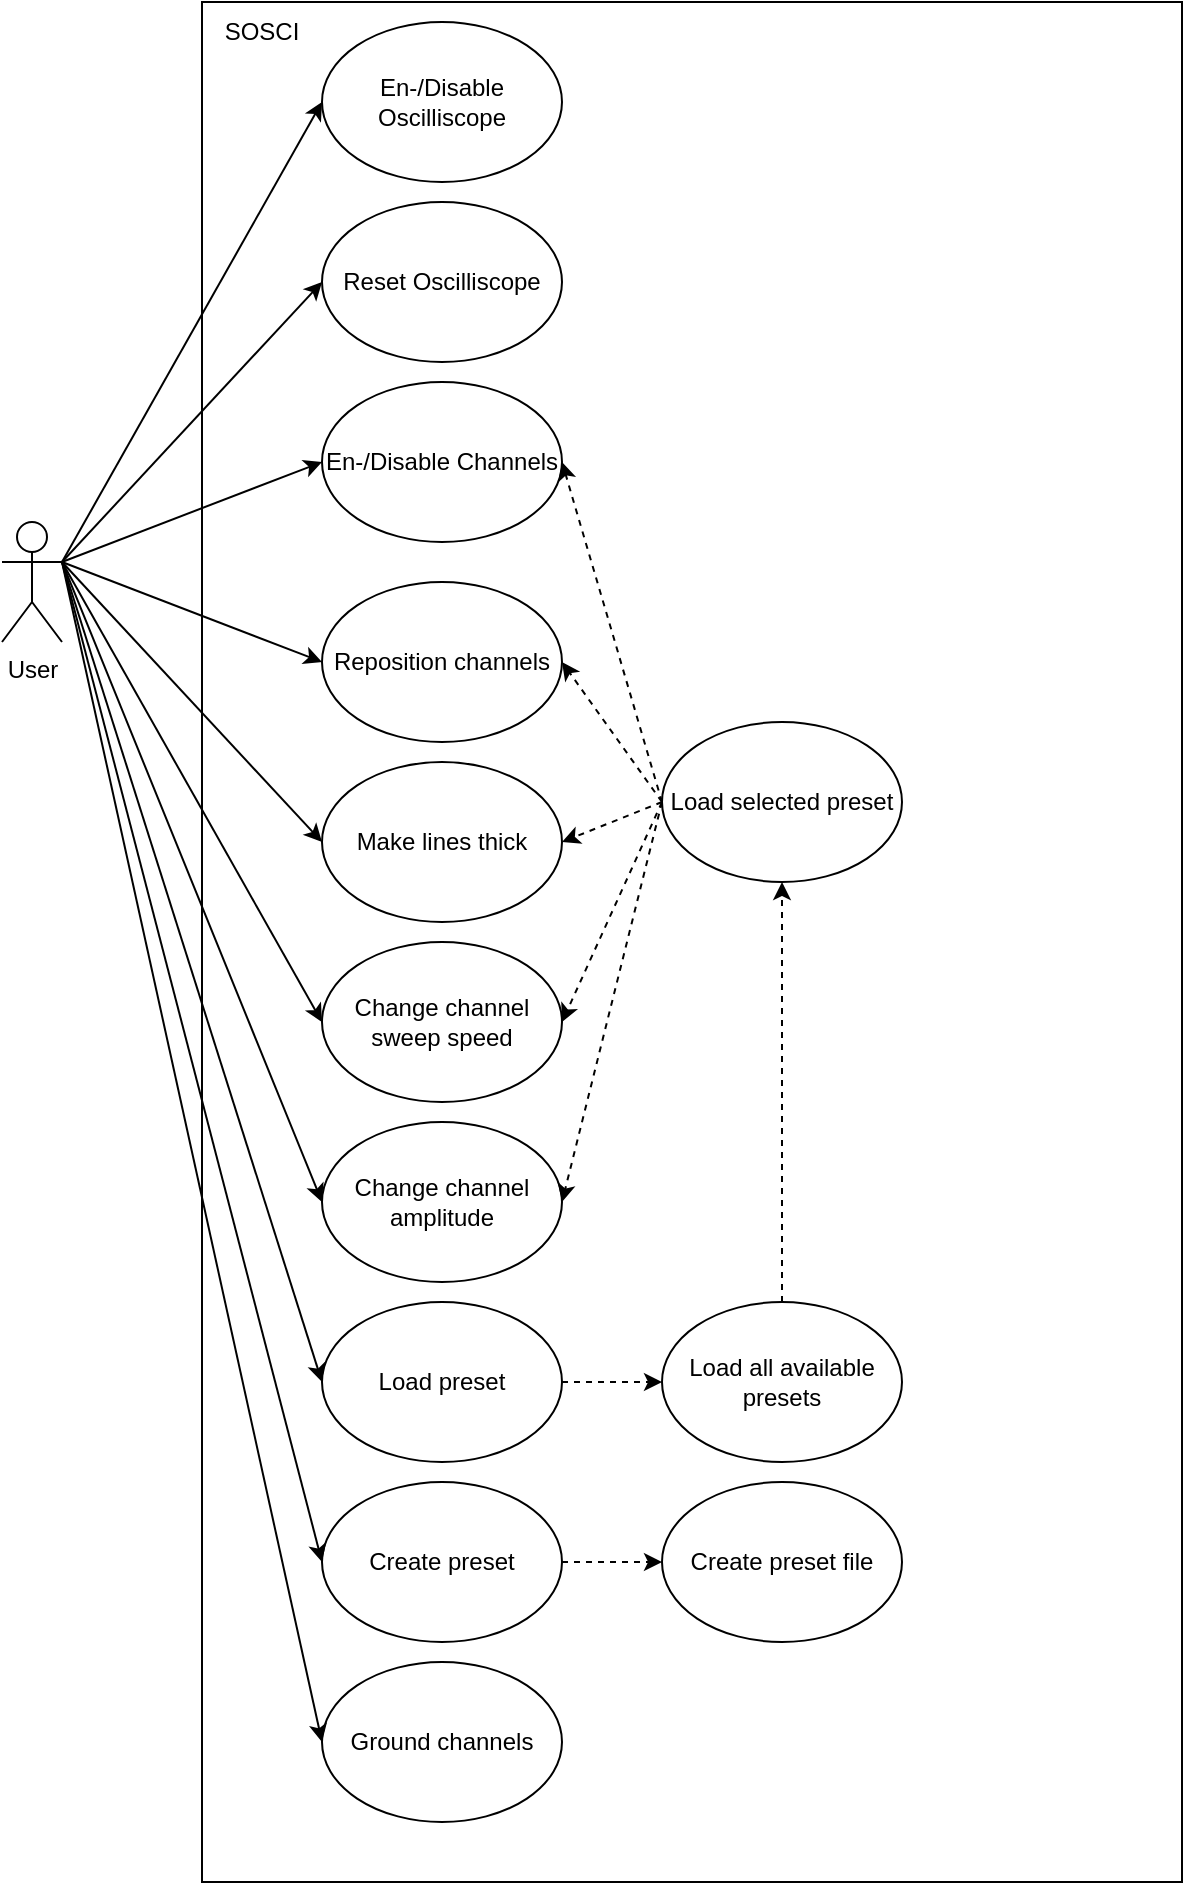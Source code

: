 <mxfile version="19.0.3" type="device"><diagram id="WOKyJ5DHwU_ymif7XqFH" name="Seite-1"><mxGraphModel dx="2062" dy="1217" grid="1" gridSize="10" guides="1" tooltips="1" connect="1" arrows="1" fold="1" page="1" pageScale="1" pageWidth="827" pageHeight="1169" math="0" shadow="0"><root><mxCell id="0"/><mxCell id="1" parent="0"/><mxCell id="uTN5g06YmRafo9Kj77xm-1" value="User" style="shape=umlActor;verticalLabelPosition=bottom;verticalAlign=top;html=1;outlineConnect=0;" parent="1" vertex="1"><mxGeometry x="70" y="330" width="30" height="60" as="geometry"/></mxCell><mxCell id="uTN5g06YmRafo9Kj77xm-3" value="" style="rounded=0;whiteSpace=wrap;html=1;" parent="1" vertex="1"><mxGeometry x="170" y="70" width="490" height="940" as="geometry"/></mxCell><mxCell id="uTN5g06YmRafo9Kj77xm-4" value="En-/Disable Channels" style="ellipse;whiteSpace=wrap;html=1;" parent="1" vertex="1"><mxGeometry x="230" y="260" width="120" height="80" as="geometry"/></mxCell><mxCell id="uTN5g06YmRafo9Kj77xm-5" value="Reposition channels" style="ellipse;whiteSpace=wrap;html=1;" parent="1" vertex="1"><mxGeometry x="230" y="360" width="120" height="80" as="geometry"/></mxCell><mxCell id="uTN5g06YmRafo9Kj77xm-6" value="Make lines thick" style="ellipse;whiteSpace=wrap;html=1;" parent="1" vertex="1"><mxGeometry x="230" y="450" width="120" height="80" as="geometry"/></mxCell><mxCell id="uTN5g06YmRafo9Kj77xm-7" value="Change channel sweep speed" style="ellipse;whiteSpace=wrap;html=1;" parent="1" vertex="1"><mxGeometry x="230" y="540" width="120" height="80" as="geometry"/></mxCell><mxCell id="uTN5g06YmRafo9Kj77xm-8" value="Change channel amplitude" style="ellipse;whiteSpace=wrap;html=1;" parent="1" vertex="1"><mxGeometry x="230" y="630" width="120" height="80" as="geometry"/></mxCell><mxCell id="uTN5g06YmRafo9Kj77xm-9" value="SOSCI" style="text;html=1;strokeColor=none;fillColor=none;align=center;verticalAlign=middle;whiteSpace=wrap;rounded=0;" parent="1" vertex="1"><mxGeometry x="170" y="70" width="60" height="30" as="geometry"/></mxCell><mxCell id="uTN5g06YmRafo9Kj77xm-10" value="Ground channels" style="ellipse;whiteSpace=wrap;html=1;" parent="1" vertex="1"><mxGeometry x="230" y="900" width="120" height="80" as="geometry"/></mxCell><mxCell id="uTN5g06YmRafo9Kj77xm-11" value="Create preset" style="ellipse;whiteSpace=wrap;html=1;" parent="1" vertex="1"><mxGeometry x="230" y="810" width="120" height="80" as="geometry"/></mxCell><mxCell id="uTN5g06YmRafo9Kj77xm-12" value="Load preset" style="ellipse;whiteSpace=wrap;html=1;" parent="1" vertex="1"><mxGeometry x="230" y="720" width="120" height="80" as="geometry"/></mxCell><mxCell id="uTN5g06YmRafo9Kj77xm-13" value="" style="endArrow=classic;html=1;rounded=0;exitX=1;exitY=0.333;exitDx=0;exitDy=0;exitPerimeter=0;entryX=0;entryY=0.5;entryDx=0;entryDy=0;" parent="1" source="uTN5g06YmRafo9Kj77xm-1" target="uTN5g06YmRafo9Kj77xm-5" edge="1"><mxGeometry width="50" height="50" relative="1" as="geometry"><mxPoint x="220" y="500" as="sourcePoint"/><mxPoint x="270" y="450" as="targetPoint"/></mxGeometry></mxCell><mxCell id="uTN5g06YmRafo9Kj77xm-14" value="" style="endArrow=classic;html=1;rounded=0;entryX=0;entryY=0.5;entryDx=0;entryDy=0;exitX=1;exitY=0.333;exitDx=0;exitDy=0;exitPerimeter=0;" parent="1" source="uTN5g06YmRafo9Kj77xm-1" target="uTN5g06YmRafo9Kj77xm-6" edge="1"><mxGeometry width="50" height="50" relative="1" as="geometry"><mxPoint x="310" y="360" as="sourcePoint"/><mxPoint x="355" y="310" as="targetPoint"/></mxGeometry></mxCell><mxCell id="uTN5g06YmRafo9Kj77xm-15" value="" style="endArrow=classic;html=1;rounded=0;exitX=1;exitY=0.333;exitDx=0;exitDy=0;entryX=0;entryY=0.5;entryDx=0;entryDy=0;exitPerimeter=0;" parent="1" source="uTN5g06YmRafo9Kj77xm-1" target="uTN5g06YmRafo9Kj77xm-7" edge="1"><mxGeometry width="50" height="50" relative="1" as="geometry"><mxPoint x="329.4" y="377.6" as="sourcePoint"/><mxPoint x="365" y="320" as="targetPoint"/></mxGeometry></mxCell><mxCell id="uTN5g06YmRafo9Kj77xm-16" value="" style="endArrow=classic;html=1;rounded=0;exitX=1;exitY=0.333;exitDx=0;exitDy=0;entryX=0;entryY=0.5;entryDx=0;entryDy=0;exitPerimeter=0;" parent="1" source="uTN5g06YmRafo9Kj77xm-1" target="uTN5g06YmRafo9Kj77xm-8" edge="1"><mxGeometry width="50" height="50" relative="1" as="geometry"><mxPoint x="339.4" y="387.6" as="sourcePoint"/><mxPoint x="375" y="330" as="targetPoint"/></mxGeometry></mxCell><mxCell id="uTN5g06YmRafo9Kj77xm-19" value="" style="endArrow=classic;html=1;rounded=0;exitX=1;exitY=0.333;exitDx=0;exitDy=0;exitPerimeter=0;entryX=0;entryY=0.5;entryDx=0;entryDy=0;" parent="1" source="uTN5g06YmRafo9Kj77xm-1" target="uTN5g06YmRafo9Kj77xm-4" edge="1"><mxGeometry width="50" height="50" relative="1" as="geometry"><mxPoint x="110" y="360" as="sourcePoint"/><mxPoint x="380" y="410" as="targetPoint"/></mxGeometry></mxCell><mxCell id="uTN5g06YmRafo9Kj77xm-20" value="" style="endArrow=classic;html=1;rounded=0;exitX=1;exitY=0.333;exitDx=0;exitDy=0;entryX=0;entryY=0.5;entryDx=0;entryDy=0;exitPerimeter=0;" parent="1" source="uTN5g06YmRafo9Kj77xm-1" target="uTN5g06YmRafo9Kj77xm-12" edge="1"><mxGeometry width="50" height="50" relative="1" as="geometry"><mxPoint x="110" y="360" as="sourcePoint"/><mxPoint x="380" y="680" as="targetPoint"/></mxGeometry></mxCell><mxCell id="uTN5g06YmRafo9Kj77xm-21" value="" style="endArrow=classic;html=1;rounded=0;entryX=0;entryY=0.5;entryDx=0;entryDy=0;" parent="1" target="uTN5g06YmRafo9Kj77xm-11" edge="1"><mxGeometry width="50" height="50" relative="1" as="geometry"><mxPoint x="100" y="350" as="sourcePoint"/><mxPoint x="390" y="690" as="targetPoint"/></mxGeometry></mxCell><mxCell id="uTN5g06YmRafo9Kj77xm-22" value="" style="endArrow=classic;html=1;rounded=0;entryX=0;entryY=0.5;entryDx=0;entryDy=0;" parent="1" target="uTN5g06YmRafo9Kj77xm-10" edge="1"><mxGeometry width="50" height="50" relative="1" as="geometry"><mxPoint x="100" y="350" as="sourcePoint"/><mxPoint x="400" y="700" as="targetPoint"/></mxGeometry></mxCell><mxCell id="uTN5g06YmRafo9Kj77xm-23" value="Create preset file" style="ellipse;whiteSpace=wrap;html=1;" parent="1" vertex="1"><mxGeometry x="400" y="810" width="120" height="80" as="geometry"/></mxCell><mxCell id="uTN5g06YmRafo9Kj77xm-24" value="" style="endArrow=classic;html=1;rounded=0;exitX=1;exitY=0.5;exitDx=0;exitDy=0;entryX=0;entryY=0.5;entryDx=0;entryDy=0;dashed=1;" parent="1" source="uTN5g06YmRafo9Kj77xm-11" target="uTN5g06YmRafo9Kj77xm-23" edge="1"><mxGeometry width="50" height="50" relative="1" as="geometry"><mxPoint x="140" y="390" as="sourcePoint"/><mxPoint x="410" y="710" as="targetPoint"/></mxGeometry></mxCell><mxCell id="uTN5g06YmRafo9Kj77xm-25" value="Load all available presets" style="ellipse;whiteSpace=wrap;html=1;" parent="1" vertex="1"><mxGeometry x="400" y="720" width="120" height="80" as="geometry"/></mxCell><mxCell id="uTN5g06YmRafo9Kj77xm-26" value="Load selected preset" style="ellipse;whiteSpace=wrap;html=1;" parent="1" vertex="1"><mxGeometry x="400" y="430" width="120" height="80" as="geometry"/></mxCell><mxCell id="uTN5g06YmRafo9Kj77xm-27" value="" style="endArrow=classic;html=1;rounded=0;exitX=1;exitY=0.5;exitDx=0;exitDy=0;entryX=0;entryY=0.5;entryDx=0;entryDy=0;dashed=1;" parent="1" source="uTN5g06YmRafo9Kj77xm-12" target="uTN5g06YmRafo9Kj77xm-25" edge="1"><mxGeometry width="50" height="50" relative="1" as="geometry"><mxPoint x="360" y="860" as="sourcePoint"/><mxPoint x="410" y="860" as="targetPoint"/></mxGeometry></mxCell><mxCell id="uTN5g06YmRafo9Kj77xm-28" value="" style="endArrow=classic;html=1;rounded=0;entryX=0.5;entryY=1;entryDx=0;entryDy=0;dashed=1;" parent="1" source="uTN5g06YmRafo9Kj77xm-25" target="uTN5g06YmRafo9Kj77xm-26" edge="1"><mxGeometry width="50" height="50" relative="1" as="geometry"><mxPoint x="370" y="870" as="sourcePoint"/><mxPoint x="420" y="870" as="targetPoint"/></mxGeometry></mxCell><mxCell id="uTN5g06YmRafo9Kj77xm-29" value="" style="endArrow=classic;html=1;rounded=0;entryX=1;entryY=0.5;entryDx=0;entryDy=0;dashed=1;exitX=0;exitY=0.5;exitDx=0;exitDy=0;" parent="1" source="uTN5g06YmRafo9Kj77xm-26" target="uTN5g06YmRafo9Kj77xm-8" edge="1"><mxGeometry width="50" height="50" relative="1" as="geometry"><mxPoint x="499.768" y="735.27" as="sourcePoint"/><mxPoint x="530" y="700" as="targetPoint"/></mxGeometry></mxCell><mxCell id="uTN5g06YmRafo9Kj77xm-30" value="" style="endArrow=classic;html=1;rounded=0;entryX=1;entryY=0.5;entryDx=0;entryDy=0;dashed=1;" parent="1" target="uTN5g06YmRafo9Kj77xm-7" edge="1"><mxGeometry width="50" height="50" relative="1" as="geometry"><mxPoint x="400" y="470" as="sourcePoint"/><mxPoint x="540" y="710" as="targetPoint"/></mxGeometry></mxCell><mxCell id="uTN5g06YmRafo9Kj77xm-31" value="" style="endArrow=classic;html=1;rounded=0;entryX=1;entryY=0.5;entryDx=0;entryDy=0;dashed=1;exitX=0;exitY=0.5;exitDx=0;exitDy=0;" parent="1" source="uTN5g06YmRafo9Kj77xm-26" target="uTN5g06YmRafo9Kj77xm-6" edge="1"><mxGeometry width="50" height="50" relative="1" as="geometry"><mxPoint x="519.768" y="755.27" as="sourcePoint"/><mxPoint x="550" y="720" as="targetPoint"/></mxGeometry></mxCell><mxCell id="uTN5g06YmRafo9Kj77xm-32" value="" style="endArrow=classic;html=1;rounded=0;entryX=1;entryY=0.5;entryDx=0;entryDy=0;dashed=1;exitX=0;exitY=0.5;exitDx=0;exitDy=0;" parent="1" source="uTN5g06YmRafo9Kj77xm-26" target="uTN5g06YmRafo9Kj77xm-5" edge="1"><mxGeometry width="50" height="50" relative="1" as="geometry"><mxPoint x="529.768" y="765.27" as="sourcePoint"/><mxPoint x="560" y="730" as="targetPoint"/></mxGeometry></mxCell><mxCell id="uTN5g06YmRafo9Kj77xm-33" value="" style="endArrow=classic;html=1;rounded=0;entryX=1;entryY=0.5;entryDx=0;entryDy=0;dashed=1;exitX=0;exitY=0.5;exitDx=0;exitDy=0;" parent="1" source="uTN5g06YmRafo9Kj77xm-26" target="uTN5g06YmRafo9Kj77xm-4" edge="1"><mxGeometry width="50" height="50" relative="1" as="geometry"><mxPoint x="539.768" y="775.27" as="sourcePoint"/><mxPoint x="570" y="740" as="targetPoint"/></mxGeometry></mxCell><mxCell id="uTN5g06YmRafo9Kj77xm-34" value="Reset Oscilliscope" style="ellipse;whiteSpace=wrap;html=1;" parent="1" vertex="1"><mxGeometry x="230" y="170" width="120" height="80" as="geometry"/></mxCell><mxCell id="uTN5g06YmRafo9Kj77xm-35" value="En-/Disable Oscilliscope" style="ellipse;whiteSpace=wrap;html=1;" parent="1" vertex="1"><mxGeometry x="230" y="80" width="120" height="80" as="geometry"/></mxCell><mxCell id="uTN5g06YmRafo9Kj77xm-36" value="" style="endArrow=classic;html=1;rounded=0;entryX=0;entryY=0.5;entryDx=0;entryDy=0;" parent="1" target="uTN5g06YmRafo9Kj77xm-34" edge="1"><mxGeometry width="50" height="50" relative="1" as="geometry"><mxPoint x="100" y="350" as="sourcePoint"/><mxPoint x="240" y="310" as="targetPoint"/></mxGeometry></mxCell><mxCell id="uTN5g06YmRafo9Kj77xm-37" value="" style="endArrow=classic;html=1;rounded=0;entryX=0;entryY=0.5;entryDx=0;entryDy=0;" parent="1" target="uTN5g06YmRafo9Kj77xm-35" edge="1"><mxGeometry width="50" height="50" relative="1" as="geometry"><mxPoint x="100" y="350" as="sourcePoint"/><mxPoint x="250" y="320" as="targetPoint"/></mxGeometry></mxCell></root></mxGraphModel></diagram></mxfile>